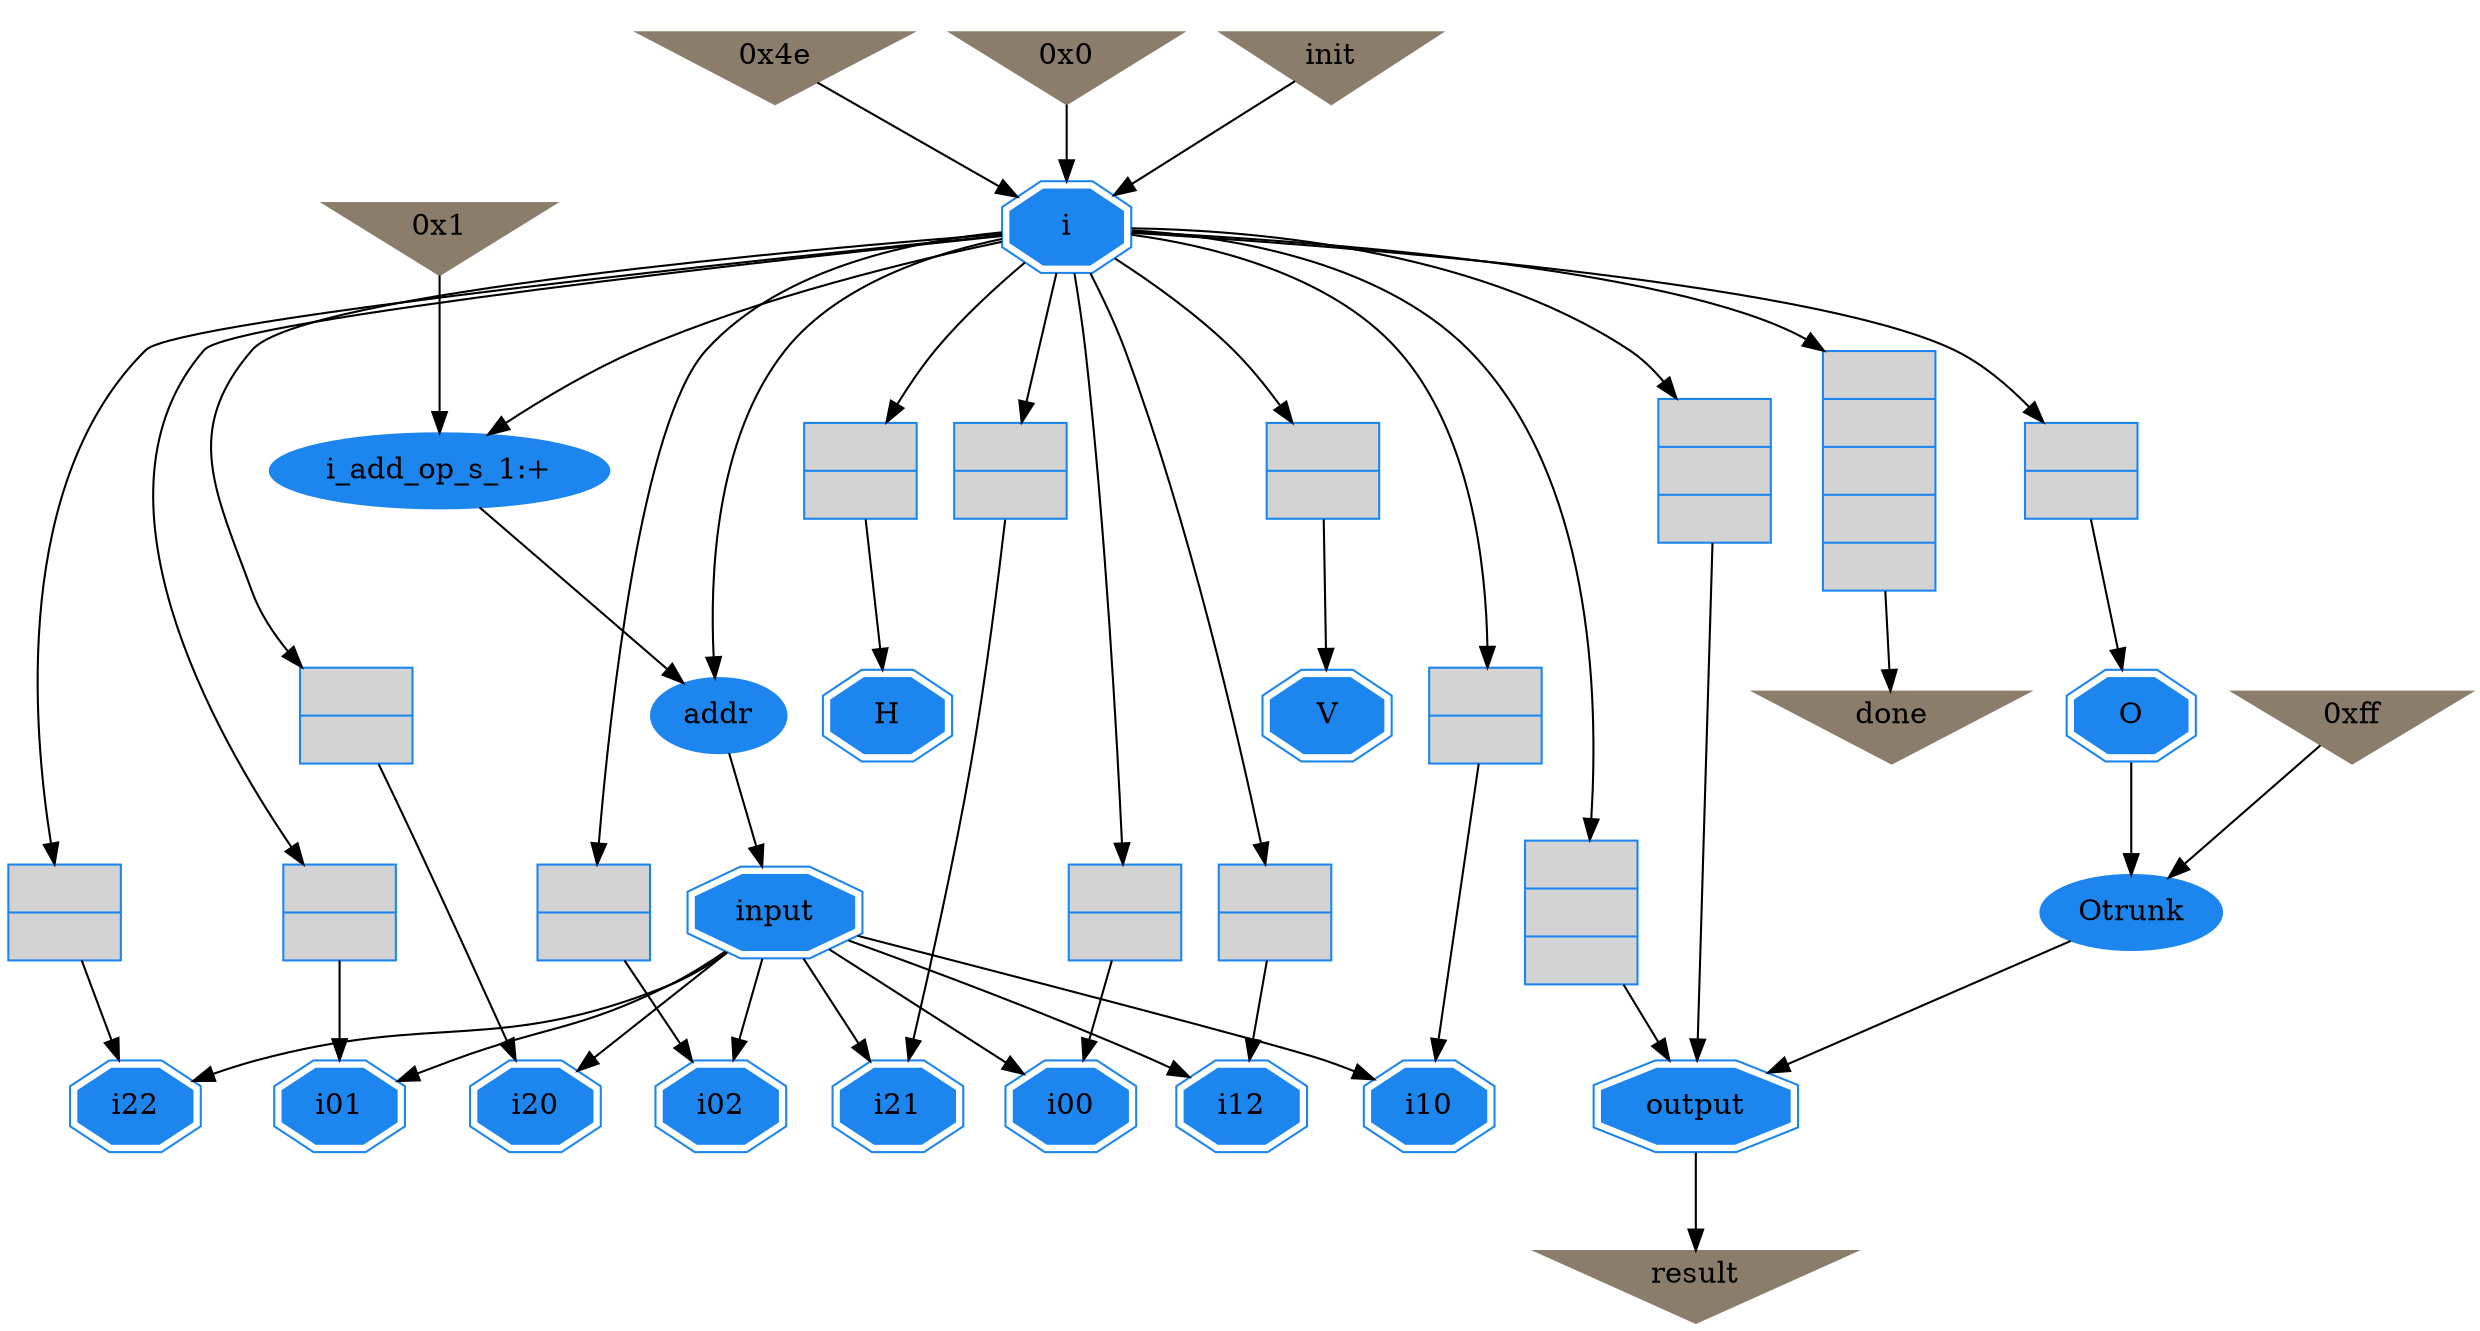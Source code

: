 digraph sobel {
	// Components (Nodes)
	node [shape=ellipse, style=filled, color=dodgerblue2];
	"result" [color=bisque4 shape=invtriangle label="result"];
	"c22" [color=bisque4 shape=invtriangle label="0x1"];
	"c26" [label="{|}" shape=record fillcolor=lightgray  color=dodgerblue2 ];
	"output" [label="output" shape=doubleoctagon  color=dodgerblue2 ];
	"i12" [label="i12" shape=doubleoctagon  color=dodgerblue2 ];
	"c37" [label="{||||}" shape=record fillcolor=lightgray  color=dodgerblue2 ];
	"c30" [label="{|}" shape=record fillcolor=lightgray  color=dodgerblue2 ];
	"c34" [label="{|}" shape=record fillcolor=lightgray  color=dodgerblue2 ];
	"c29" [label="{|}" shape=record fillcolor=lightgray  color=dodgerblue2 ];
	"c33" [label="{|}" shape=record fillcolor=lightgray  color=dodgerblue2 ];
	"c27" [label="{|}" shape=record fillcolor=lightgray  color=dodgerblue2 ];
	"c25" [label="{||}" shape=record fillcolor=lightgray  color=dodgerblue2 ];
	"i_add_op_s_1" [label="i_add_op_s_1:+"  color=dodgerblue2 ];
	"c21" [color=bisque4 shape=invtriangle label="0x4e"];
	"c23" [color=bisque4 shape=invtriangle label="0xff"];
	"i01" [label="i01" shape=doubleoctagon  color=dodgerblue2 ];
	"O" [label="O" shape=doubleoctagon  color=dodgerblue2 ];
	"i20" [label="i20" shape=doubleoctagon  color=dodgerblue2 ];
	"i22" [label="i22" shape=doubleoctagon  color=dodgerblue2 ];
	"done" [color=bisque4 shape=invtriangle label="done"];
	"H" [label="H" shape=doubleoctagon  color=dodgerblue2 ];
	"i" [label="i" shape=doubleoctagon  color=dodgerblue2 ];
	"c20" [color=bisque4 shape=invtriangle label="0x0"];
	"c24" [label="{||}" shape=record fillcolor=lightgray  color=dodgerblue2 ];
	"c31" [label="{|}" shape=record fillcolor=lightgray  color=dodgerblue2 ];
	"c28" [label="{|}" shape=record fillcolor=lightgray  color=dodgerblue2 ];
	"c35" [label="{|}" shape=record fillcolor=lightgray  color=dodgerblue2 ];
	"c32" [label="{|}" shape=record fillcolor=lightgray  color=dodgerblue2 ];
	"input" [label="input" shape=doubleoctagon  color=dodgerblue2 ];
	"c36" [label="{|}" shape=record fillcolor=lightgray  color=dodgerblue2 ];
	"addr" [label="addr"  color=dodgerblue2 ];
	"i10" [label="i10" shape=doubleoctagon  color=dodgerblue2 ];
	"i00" [label="i00" shape=doubleoctagon  color=dodgerblue2 ];
	"Otrunk" [label="Otrunk"  color=dodgerblue2 ];
	"i02" [label="i02" shape=doubleoctagon  color=dodgerblue2 ];
	"V" [label="V" shape=doubleoctagon  color=dodgerblue2 ];
	"i21" [label="i21" shape=doubleoctagon  color=dodgerblue2 ];
	"init" [color=bisque4 shape=invtriangle label="init"];

	// Signals (Edges)
	"init" -> "i"
	"c24" -> "output"
	"c26" -> "i00"
	"input" -> "i10"
	"c37" -> "done"
	"input" -> "i22"
	"c33" -> "i22"
	"i" -> "c32":input
	"i" -> "c36":input
	"c35" -> "V"
	"i" -> "c34":input
	"c28" -> "i02"
	"c30" -> "i12"
	"i" -> "c28":input
	"i" -> "c30":input
	"i" -> "c27":input
	"i" -> "c26":input
	"i" -> "c24":input
	"i" -> "c25":input
	"input" -> "i01"
	"addr" -> "input"
	"c22" -> "i_add_op_s_1"
	"i" -> "addr"
	"c20" -> "i"
	"input" -> "i20"
	"c23" -> "Otrunk"
	"output" -> "result"
	"c25" -> "output"
	"i" -> "c29":input
	"c27" -> "i01"
	"i" -> "c31":input
	"c32" -> "i21"
	"c29" -> "i10"
	"i" -> "c35":input
	"c34" -> "H"
	"c36" -> "O"
	"i" -> "c33":input
	"input" -> "i21"
	"c31" -> "i20"
	"input" -> "i02"
	"O" -> "Otrunk"
	"i" -> "c37":input
	"input" -> "i12"
	"Otrunk" -> "output"
	"input" -> "i00"
	"i_add_op_s_1" -> "addr"
	"i" -> "i_add_op_s_1"
	"c21" -> "i"
}